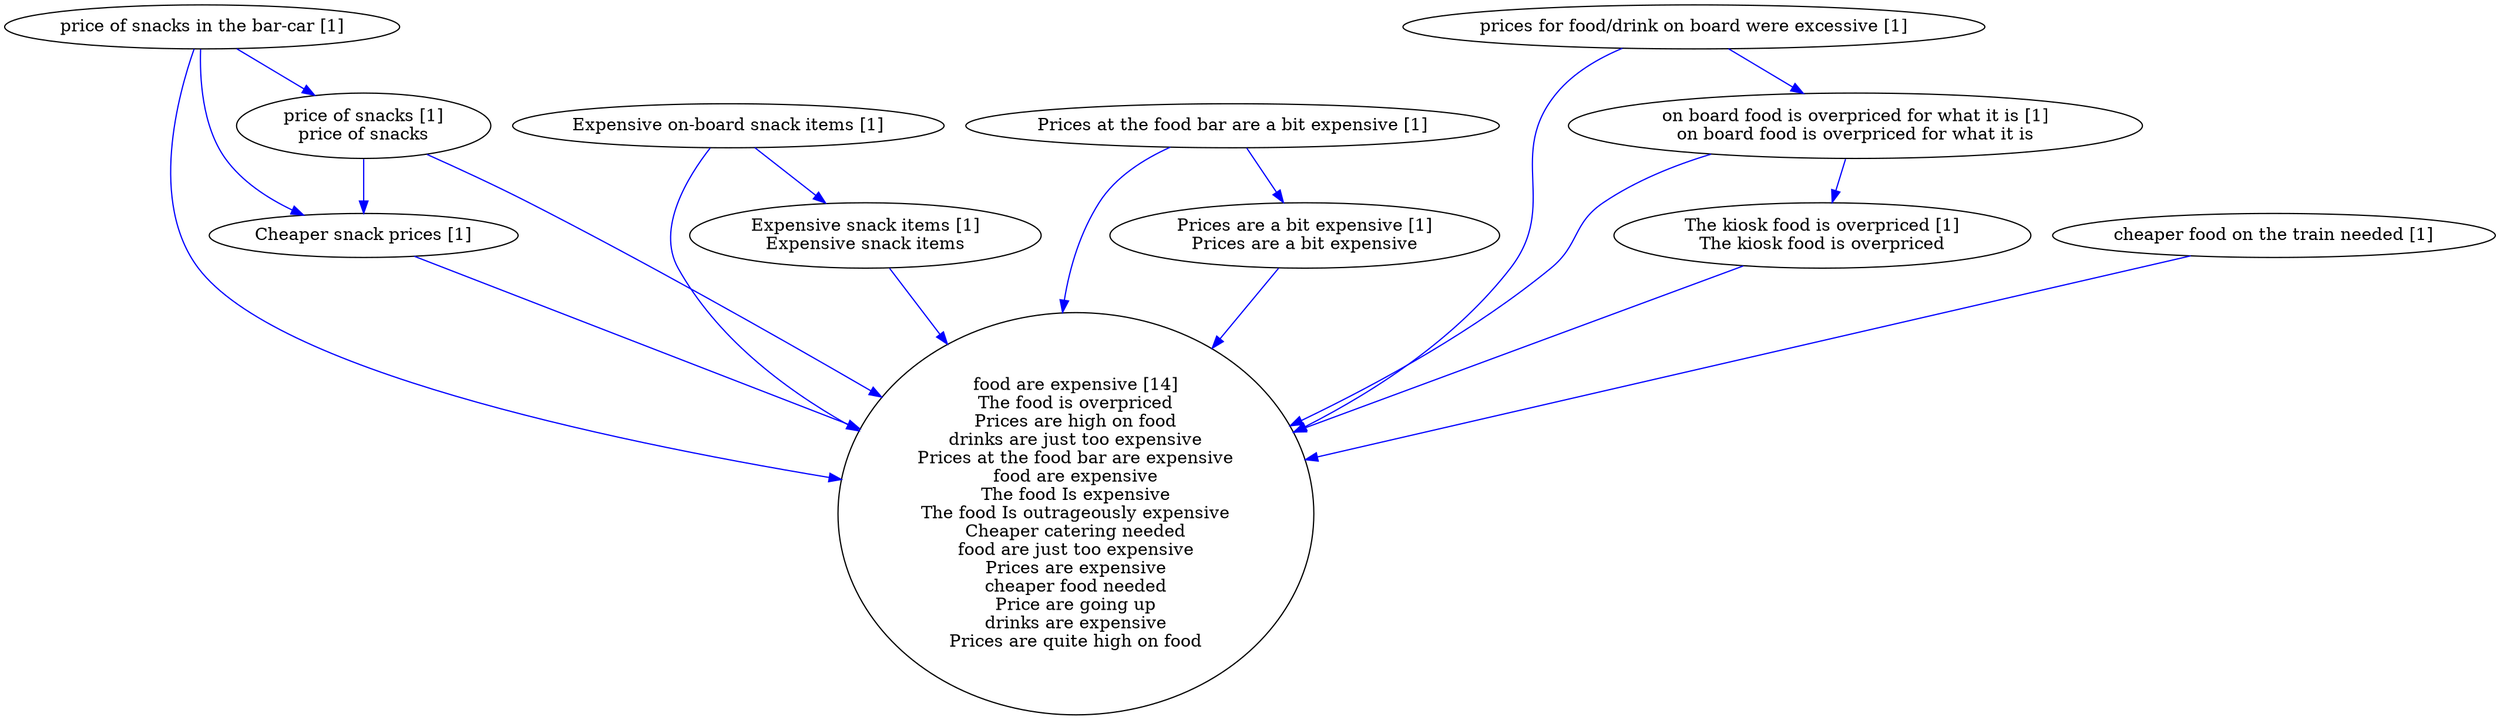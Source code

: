 digraph collapsedGraph {
"food are expensive [14]\nThe food is overpriced\nPrices are high on food\ndrinks are just too expensive\nPrices at the food bar are expensive\nfood are expensive\nThe food Is expensive\nThe food Is outrageously expensive\nCheaper catering needed\nfood are just too expensive\nPrices are expensive\ncheaper food needed\nPrice are going up\ndrinks are expensive\nPrices are quite high on food""Cheaper snack prices [1]""Expensive on-board snack items [1]""Expensive snack items [1]\nExpensive snack items""Prices at the food bar are a bit expensive [1]""Prices are a bit expensive [1]\nPrices are a bit expensive""The kiosk food is overpriced [1]\nThe kiosk food is overpriced""cheaper food on the train needed [1]""on board food is overpriced for what it is [1]\non board food is overpriced for what it is""price of snacks in the bar-car [1]""price of snacks [1]\nprice of snacks""prices for food/drink on board were excessive [1]""Cheaper snack prices [1]" -> "food are expensive [14]\nThe food is overpriced\nPrices are high on food\ndrinks are just too expensive\nPrices at the food bar are expensive\nfood are expensive\nThe food Is expensive\nThe food Is outrageously expensive\nCheaper catering needed\nfood are just too expensive\nPrices are expensive\ncheaper food needed\nPrice are going up\ndrinks are expensive\nPrices are quite high on food" [color=blue]
"Expensive on-board snack items [1]" -> "Expensive snack items [1]\nExpensive snack items" [color=blue]
"Prices at the food bar are a bit expensive [1]" -> "Prices are a bit expensive [1]\nPrices are a bit expensive" [color=blue]
"Expensive on-board snack items [1]" -> "food are expensive [14]\nThe food is overpriced\nPrices are high on food\ndrinks are just too expensive\nPrices at the food bar are expensive\nfood are expensive\nThe food Is expensive\nThe food Is outrageously expensive\nCheaper catering needed\nfood are just too expensive\nPrices are expensive\ncheaper food needed\nPrice are going up\ndrinks are expensive\nPrices are quite high on food" [color=blue]
"Expensive snack items [1]\nExpensive snack items" -> "food are expensive [14]\nThe food is overpriced\nPrices are high on food\ndrinks are just too expensive\nPrices at the food bar are expensive\nfood are expensive\nThe food Is expensive\nThe food Is outrageously expensive\nCheaper catering needed\nfood are just too expensive\nPrices are expensive\ncheaper food needed\nPrice are going up\ndrinks are expensive\nPrices are quite high on food" [color=blue]
"Prices at the food bar are a bit expensive [1]" -> "food are expensive [14]\nThe food is overpriced\nPrices are high on food\ndrinks are just too expensive\nPrices at the food bar are expensive\nfood are expensive\nThe food Is expensive\nThe food Is outrageously expensive\nCheaper catering needed\nfood are just too expensive\nPrices are expensive\ncheaper food needed\nPrice are going up\ndrinks are expensive\nPrices are quite high on food" [color=blue]
"Prices are a bit expensive [1]\nPrices are a bit expensive" -> "food are expensive [14]\nThe food is overpriced\nPrices are high on food\ndrinks are just too expensive\nPrices at the food bar are expensive\nfood are expensive\nThe food Is expensive\nThe food Is outrageously expensive\nCheaper catering needed\nfood are just too expensive\nPrices are expensive\ncheaper food needed\nPrice are going up\ndrinks are expensive\nPrices are quite high on food" [color=blue]
"The kiosk food is overpriced [1]\nThe kiosk food is overpriced" -> "food are expensive [14]\nThe food is overpriced\nPrices are high on food\ndrinks are just too expensive\nPrices at the food bar are expensive\nfood are expensive\nThe food Is expensive\nThe food Is outrageously expensive\nCheaper catering needed\nfood are just too expensive\nPrices are expensive\ncheaper food needed\nPrice are going up\ndrinks are expensive\nPrices are quite high on food" [color=blue]
"cheaper food on the train needed [1]" -> "food are expensive [14]\nThe food is overpriced\nPrices are high on food\ndrinks are just too expensive\nPrices at the food bar are expensive\nfood are expensive\nThe food Is expensive\nThe food Is outrageously expensive\nCheaper catering needed\nfood are just too expensive\nPrices are expensive\ncheaper food needed\nPrice are going up\ndrinks are expensive\nPrices are quite high on food" [color=blue]
"on board food is overpriced for what it is [1]\non board food is overpriced for what it is" -> "The kiosk food is overpriced [1]\nThe kiosk food is overpriced" [color=blue]
"on board food is overpriced for what it is [1]\non board food is overpriced for what it is" -> "food are expensive [14]\nThe food is overpriced\nPrices are high on food\ndrinks are just too expensive\nPrices at the food bar are expensive\nfood are expensive\nThe food Is expensive\nThe food Is outrageously expensive\nCheaper catering needed\nfood are just too expensive\nPrices are expensive\ncheaper food needed\nPrice are going up\ndrinks are expensive\nPrices are quite high on food" [color=blue]
"price of snacks in the bar-car [1]" -> "price of snacks [1]\nprice of snacks" [color=blue]
"price of snacks in the bar-car [1]" -> "Cheaper snack prices [1]" [color=blue]
"price of snacks in the bar-car [1]" -> "food are expensive [14]\nThe food is overpriced\nPrices are high on food\ndrinks are just too expensive\nPrices at the food bar are expensive\nfood are expensive\nThe food Is expensive\nThe food Is outrageously expensive\nCheaper catering needed\nfood are just too expensive\nPrices are expensive\ncheaper food needed\nPrice are going up\ndrinks are expensive\nPrices are quite high on food" [color=blue]
"price of snacks [1]\nprice of snacks" -> "Cheaper snack prices [1]" [color=blue]
"price of snacks [1]\nprice of snacks" -> "food are expensive [14]\nThe food is overpriced\nPrices are high on food\ndrinks are just too expensive\nPrices at the food bar are expensive\nfood are expensive\nThe food Is expensive\nThe food Is outrageously expensive\nCheaper catering needed\nfood are just too expensive\nPrices are expensive\ncheaper food needed\nPrice are going up\ndrinks are expensive\nPrices are quite high on food" [color=blue]
"prices for food/drink on board were excessive [1]" -> "food are expensive [14]\nThe food is overpriced\nPrices are high on food\ndrinks are just too expensive\nPrices at the food bar are expensive\nfood are expensive\nThe food Is expensive\nThe food Is outrageously expensive\nCheaper catering needed\nfood are just too expensive\nPrices are expensive\ncheaper food needed\nPrice are going up\ndrinks are expensive\nPrices are quite high on food" [color=blue]
"prices for food/drink on board were excessive [1]" -> "on board food is overpriced for what it is [1]\non board food is overpriced for what it is" [color=blue]
}